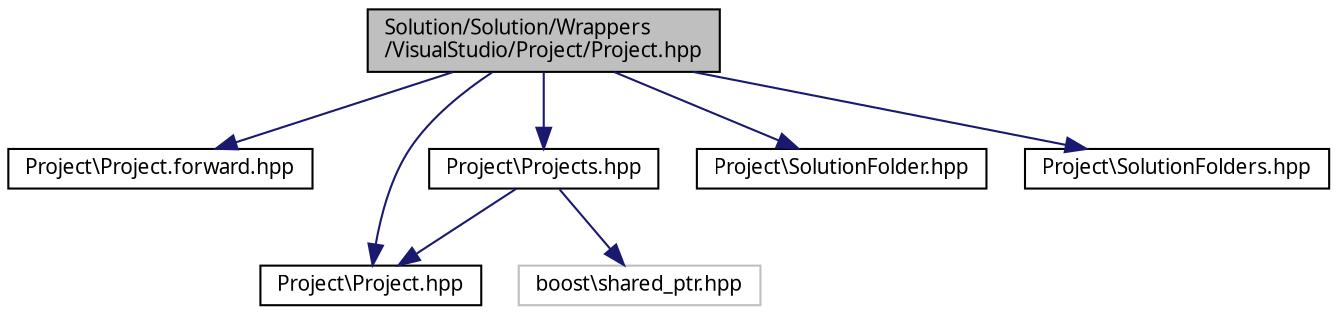 digraph "Solution/Solution/Wrappers/VisualStudio/Project/Project.hpp"
{
 // INTERACTIVE_SVG=YES
  edge [fontname="Verdana",fontsize="10",labelfontname="Verdana",labelfontsize="10"];
  node [fontname="Verdana",fontsize="10",shape=record];
  Node1 [label="Solution/Solution/Wrappers\l/VisualStudio/Project/Project.hpp",height=0.2,width=0.4,color="black", fillcolor="grey75", style="filled", fontcolor="black"];
  Node1 -> Node2 [color="midnightblue",fontsize="10",style="solid",fontname="Verdana"];
  Node2 [label="Project\\Project.forward.hpp",height=0.2,width=0.4,color="black", fillcolor="white", style="filled",URL="$_project_8forward_8hpp_source.html"];
  Node1 -> Node3 [color="midnightblue",fontsize="10",style="solid",fontname="Verdana"];
  Node3 [label="Project\\Project.hpp",height=0.2,width=0.4,color="black", fillcolor="white", style="filled",URL="$_project_2_project_8hpp_source.html"];
  Node1 -> Node4 [color="midnightblue",fontsize="10",style="solid",fontname="Verdana"];
  Node4 [label="Project\\Projects.hpp",height=0.2,width=0.4,color="black", fillcolor="white", style="filled",URL="$_projects_8hpp_source.html"];
  Node4 -> Node5 [color="midnightblue",fontsize="10",style="solid",fontname="Verdana"];
  Node5 [label="boost\\shared_ptr.hpp",height=0.2,width=0.4,color="grey75", fillcolor="white", style="filled"];
  Node4 -> Node3 [color="midnightblue",fontsize="10",style="solid",fontname="Verdana"];
  Node1 -> Node6 [color="midnightblue",fontsize="10",style="solid",fontname="Verdana"];
  Node6 [label="Project\\SolutionFolder.hpp",height=0.2,width=0.4,color="black", fillcolor="white", style="filled",URL="$_solution_folder_8hpp_source.html"];
  Node1 -> Node7 [color="midnightblue",fontsize="10",style="solid",fontname="Verdana"];
  Node7 [label="Project\\SolutionFolders.hpp",height=0.2,width=0.4,color="black", fillcolor="white", style="filled",URL="$_solution_folders_8hpp_source.html"];
}
